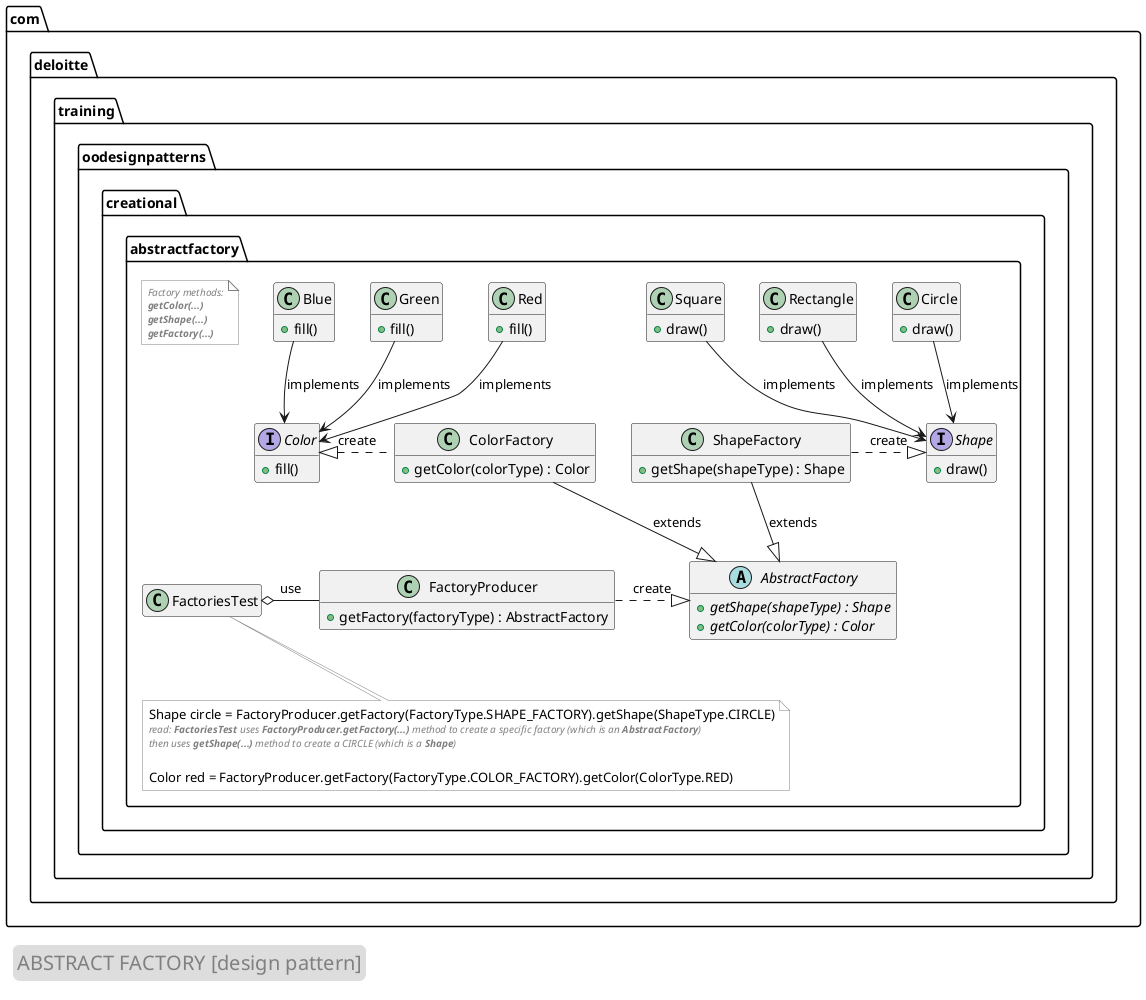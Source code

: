 @startuml

skinparam note {
    borderColor grey
    backgroundColor white
}

skinparam legend {
    borderColor white
    fontSize 20
    fontColor grey
}

package com.deloitte.training.oodesignpatterns.creational.abstractfactory {
    ' Classes and interfaces
    together {
        interface Shape {
            + draw()
        }
        class Circle {
            + draw()
        }
        class Rectangle {
            + draw()
        }
        class Square {
            + draw()
        }
        class ShapeFactory {
            + getShape(shapeType) : Shape
        }
    }

    together {
        interface Color {
            + fill()
        }
        class Red {
            + fill()
        }
        class Green {
            + fill()
        }
        class Blue {
            + fill()
        }
        class ColorFactory {
            + getColor(colorType) : Color
        }
    }
    
    abstract class AbstractFactory {
        + {abstract} getShape(shapeType) : Shape
        + {abstract} getColor(colorType) : Color
    }

    class FactoryProducer {
        +  getFactory(factoryType) : AbstractFactory
    }
    
    class FactoriesTest

    ' relationships
    Circle --> Shape : implements
    Rectangle --> Shape : implements
    Square --> Shape : implements

    ShapeFactory .^ Shape : create

    Red --> Color : implements
    Green --> Color : implements
    Blue --> Color : implements

    Color ^. ColorFactory : create

    ShapeFactory --|> AbstractFactory : extends
    ColorFactory --|> AbstractFactory : extends

    FactoryProducer .^ AbstractFactory : create
    FactoriesTest o- FactoryProducer : use

    ' hide garbage
    hide empty fields
    hide empty methods

    ' notes
    note bottom of FactoriesTest
        Shape circle = FactoryProducer.getFactory(FactoryType.SHAPE_FACTORY).getShape(ShapeType.CIRCLE)
        <i><size:10><color:grey>read: <b>FactoriesTest</b> uses <b>FactoryProducer.getFactory(...)</b> method to create a specific factory (which is an <b>AbstractFactory</b>)</color></size></i>
        <i><size:10><color:grey>then uses <b>getShape(...)</b> method to create a CIRCLE (which is a <b>Shape</b>)</color></size></i>
        
        Color red = FactoryProducer.getFactory(FactoryType.COLOR_FACTORY).getColor(ColorType.RED)
    end note
    note "<i><size:10><color:grey>Factory methods:\n<i><size:10><color:grey><b>getColor(...)</b>\n<i><size:10><color:grey><b>getShape(...)</b>\n<i><size:10><color:grey><b>getFactory(...)</b>" as n1
}

'legend
legend bottom left
ABSTRACT FACTORY [design pattern]
end legend

@enduml